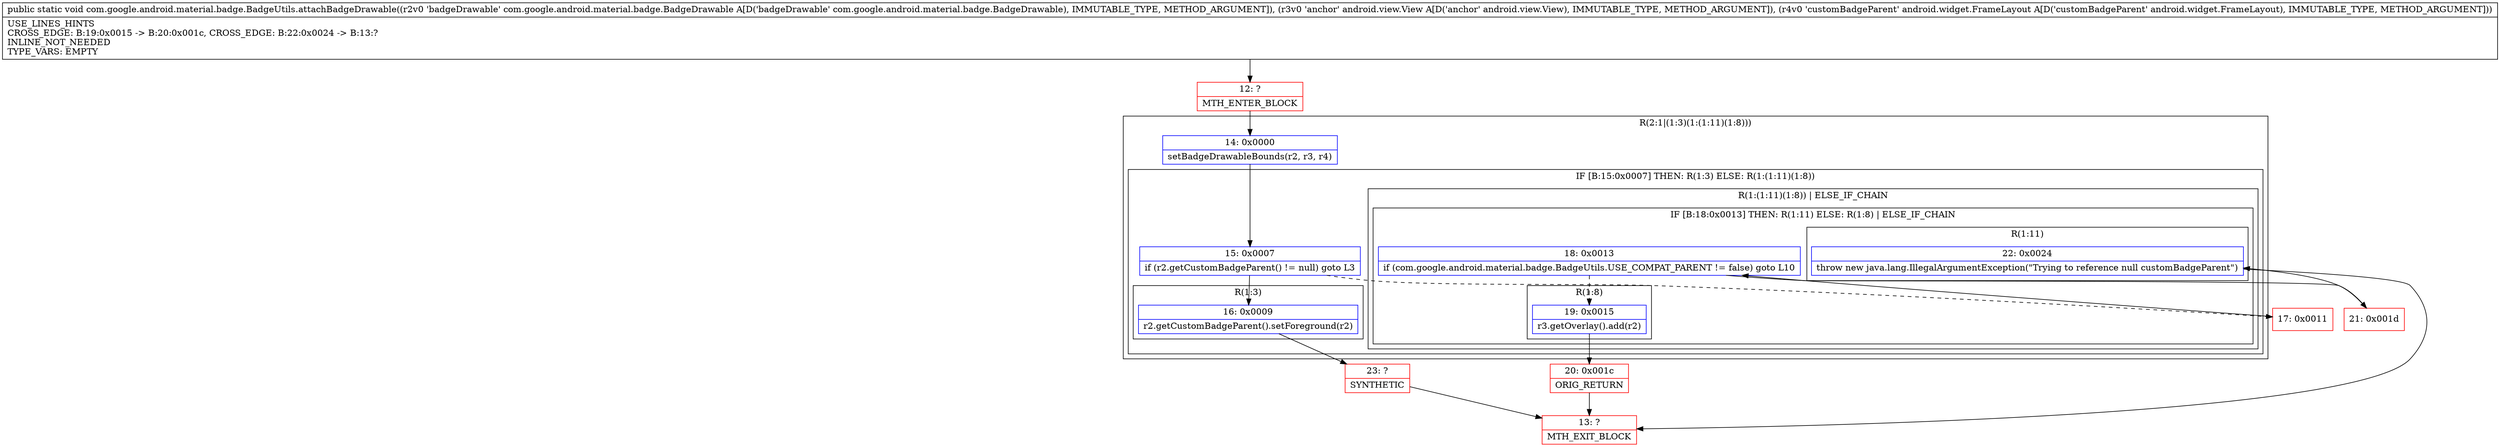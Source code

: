 digraph "CFG forcom.google.android.material.badge.BadgeUtils.attachBadgeDrawable(Lcom\/google\/android\/material\/badge\/BadgeDrawable;Landroid\/view\/View;Landroid\/widget\/FrameLayout;)V" {
subgraph cluster_Region_1725857364 {
label = "R(2:1|(1:3)(1:(1:11)(1:8)))";
node [shape=record,color=blue];
Node_14 [shape=record,label="{14\:\ 0x0000|setBadgeDrawableBounds(r2, r3, r4)\l}"];
subgraph cluster_IfRegion_726237271 {
label = "IF [B:15:0x0007] THEN: R(1:3) ELSE: R(1:(1:11)(1:8))";
node [shape=record,color=blue];
Node_15 [shape=record,label="{15\:\ 0x0007|if (r2.getCustomBadgeParent() != null) goto L3\l}"];
subgraph cluster_Region_656210211 {
label = "R(1:3)";
node [shape=record,color=blue];
Node_16 [shape=record,label="{16\:\ 0x0009|r2.getCustomBadgeParent().setForeground(r2)\l}"];
}
subgraph cluster_Region_720203750 {
label = "R(1:(1:11)(1:8)) | ELSE_IF_CHAIN\l";
node [shape=record,color=blue];
subgraph cluster_IfRegion_1062508593 {
label = "IF [B:18:0x0013] THEN: R(1:11) ELSE: R(1:8) | ELSE_IF_CHAIN\l";
node [shape=record,color=blue];
Node_18 [shape=record,label="{18\:\ 0x0013|if (com.google.android.material.badge.BadgeUtils.USE_COMPAT_PARENT != false) goto L10\l}"];
subgraph cluster_Region_1492712628 {
label = "R(1:11)";
node [shape=record,color=blue];
Node_22 [shape=record,label="{22\:\ 0x0024|throw new java.lang.IllegalArgumentException(\"Trying to reference null customBadgeParent\")\l}"];
}
subgraph cluster_Region_409846633 {
label = "R(1:8)";
node [shape=record,color=blue];
Node_19 [shape=record,label="{19\:\ 0x0015|r3.getOverlay().add(r2)\l}"];
}
}
}
}
}
Node_12 [shape=record,color=red,label="{12\:\ ?|MTH_ENTER_BLOCK\l}"];
Node_23 [shape=record,color=red,label="{23\:\ ?|SYNTHETIC\l}"];
Node_13 [shape=record,color=red,label="{13\:\ ?|MTH_EXIT_BLOCK\l}"];
Node_17 [shape=record,color=red,label="{17\:\ 0x0011}"];
Node_20 [shape=record,color=red,label="{20\:\ 0x001c|ORIG_RETURN\l}"];
Node_21 [shape=record,color=red,label="{21\:\ 0x001d}"];
MethodNode[shape=record,label="{public static void com.google.android.material.badge.BadgeUtils.attachBadgeDrawable((r2v0 'badgeDrawable' com.google.android.material.badge.BadgeDrawable A[D('badgeDrawable' com.google.android.material.badge.BadgeDrawable), IMMUTABLE_TYPE, METHOD_ARGUMENT]), (r3v0 'anchor' android.view.View A[D('anchor' android.view.View), IMMUTABLE_TYPE, METHOD_ARGUMENT]), (r4v0 'customBadgeParent' android.widget.FrameLayout A[D('customBadgeParent' android.widget.FrameLayout), IMMUTABLE_TYPE, METHOD_ARGUMENT]))  | USE_LINES_HINTS\lCROSS_EDGE: B:19:0x0015 \-\> B:20:0x001c, CROSS_EDGE: B:22:0x0024 \-\> B:13:?\lINLINE_NOT_NEEDED\lTYPE_VARS: EMPTY\l}"];
MethodNode -> Node_12;Node_14 -> Node_15;
Node_15 -> Node_16;
Node_15 -> Node_17[style=dashed];
Node_16 -> Node_23;
Node_18 -> Node_19[style=dashed];
Node_18 -> Node_21;
Node_22 -> Node_13;
Node_19 -> Node_20;
Node_12 -> Node_14;
Node_23 -> Node_13;
Node_17 -> Node_18;
Node_20 -> Node_13;
Node_21 -> Node_22;
}

